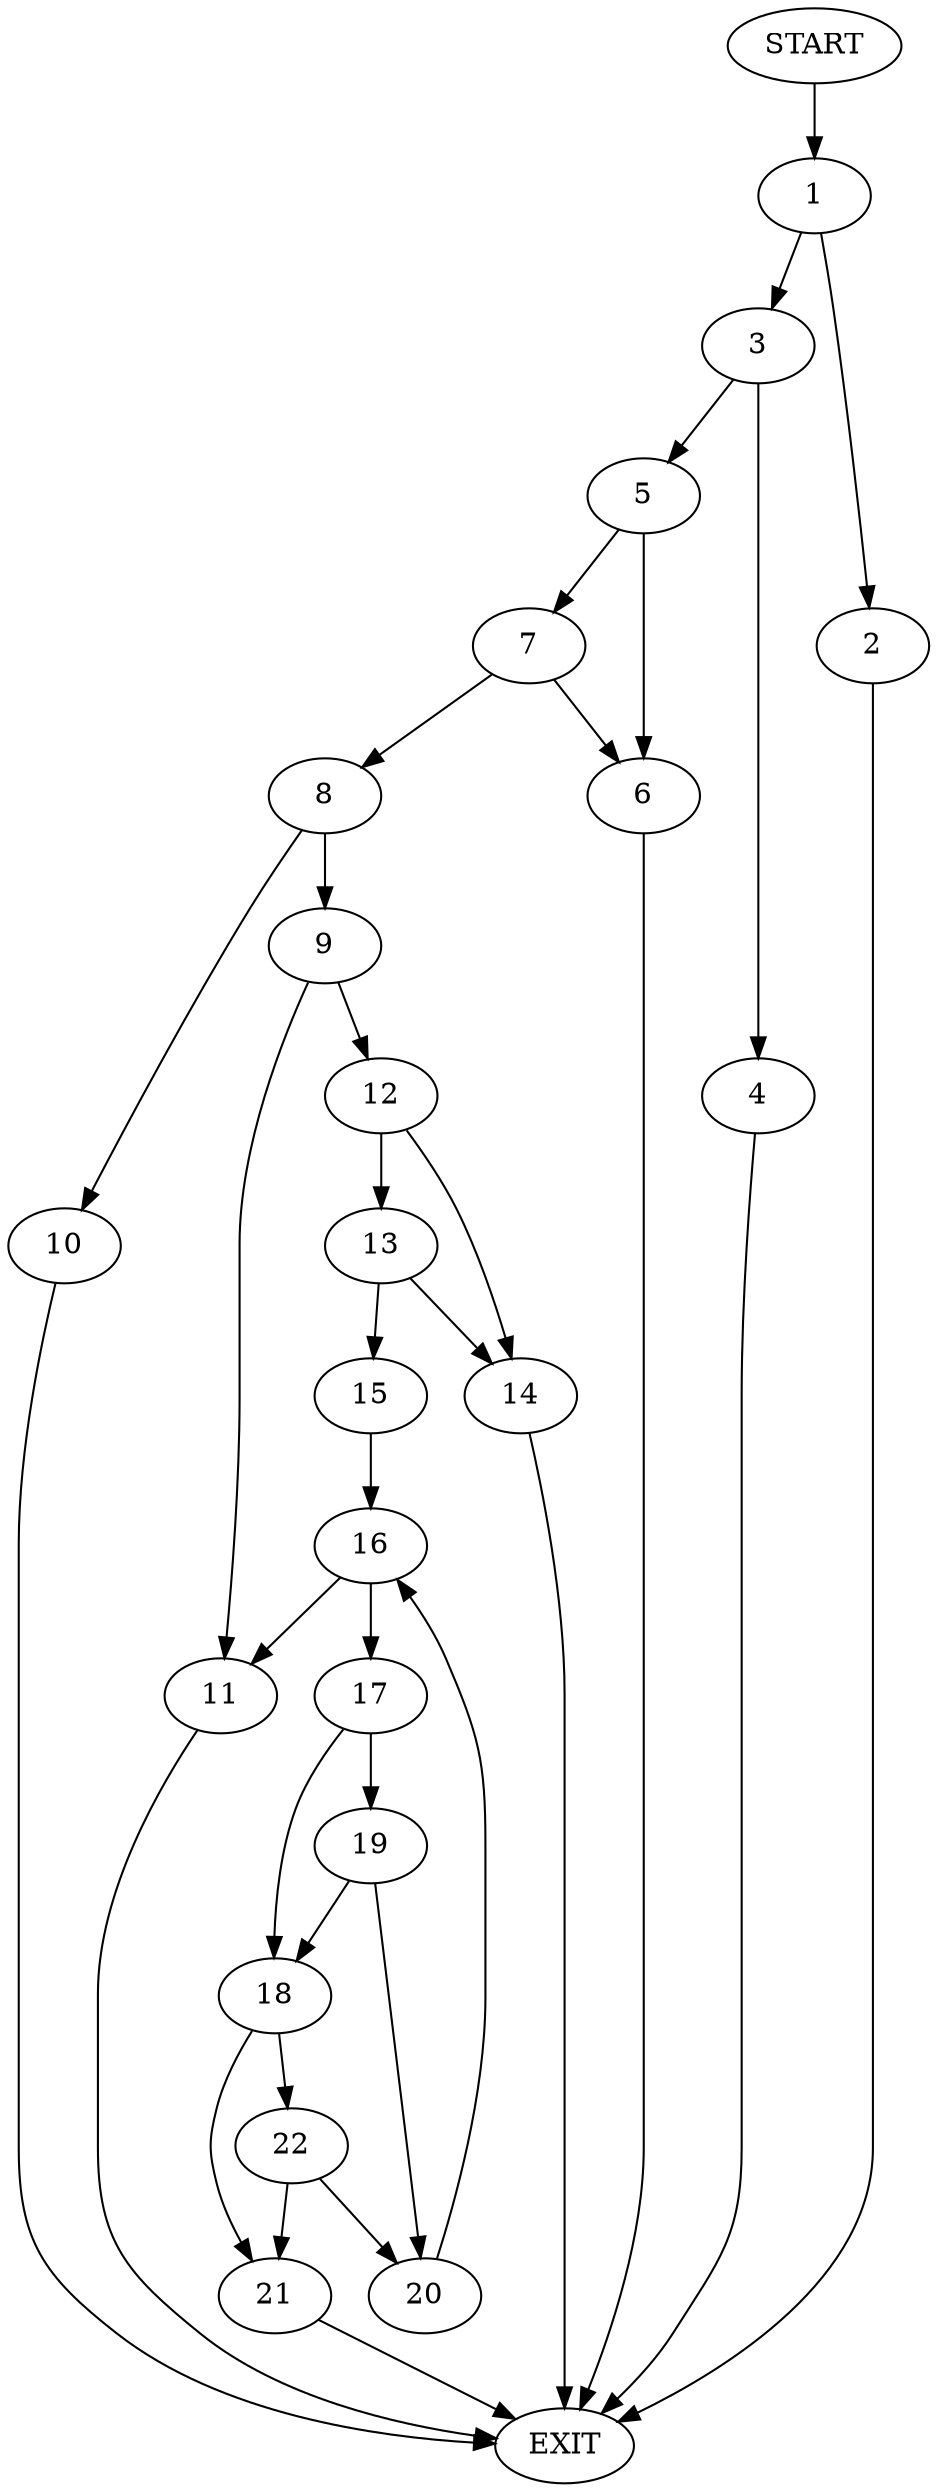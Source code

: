 digraph {
0 [label="START"]
23 [label="EXIT"]
0 -> 1
1 -> 2
1 -> 3
3 -> 4
3 -> 5
2 -> 23
4 -> 23
5 -> 6
5 -> 7
6 -> 23
7 -> 6
7 -> 8
8 -> 9
8 -> 10
10 -> 23
9 -> 11
9 -> 12
11 -> 23
12 -> 13
12 -> 14
13 -> 14
13 -> 15
14 -> 23
15 -> 16
16 -> 17
16 -> 11
17 -> 18
17 -> 19
19 -> 18
19 -> 20
18 -> 21
18 -> 22
20 -> 16
21 -> 23
22 -> 20
22 -> 21
}

